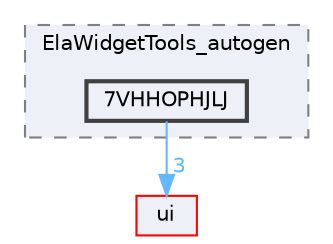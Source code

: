 digraph "7VHHOPHJLJ"
{
 // LATEX_PDF_SIZE
  bgcolor="transparent";
  edge [fontname=Helvetica,fontsize=10,labelfontname=Helvetica,labelfontsize=10];
  node [fontname=Helvetica,fontsize=10,shape=box,height=0.2,width=0.4];
  compound=true
  subgraph clusterdir_b7f4e611935c48702b9c513ed8803feb {
    graph [ bgcolor="#edf0f7", pencolor="grey50", label="ElaWidgetTools_autogen", fontname=Helvetica,fontsize=10 style="filled,dashed", URL="dir_b7f4e611935c48702b9c513ed8803feb.html",tooltip=""]
  dir_450d1d9b799dd790991bbafad7565634 [label="7VHHOPHJLJ", fillcolor="#edf0f7", color="grey25", style="filled,bold", URL="dir_450d1d9b799dd790991bbafad7565634.html",tooltip=""];
  }
  dir_1788f8309b1a812dcb800a185471cf6c [label="ui", fillcolor="#edf0f7", color="red", style="filled", URL="dir_1788f8309b1a812dcb800a185471cf6c.html",tooltip=""];
  dir_450d1d9b799dd790991bbafad7565634->dir_1788f8309b1a812dcb800a185471cf6c [headlabel="3", labeldistance=1.5 headhref="dir_000018_000351.html" href="dir_000018_000351.html" color="steelblue1" fontcolor="steelblue1"];
}
